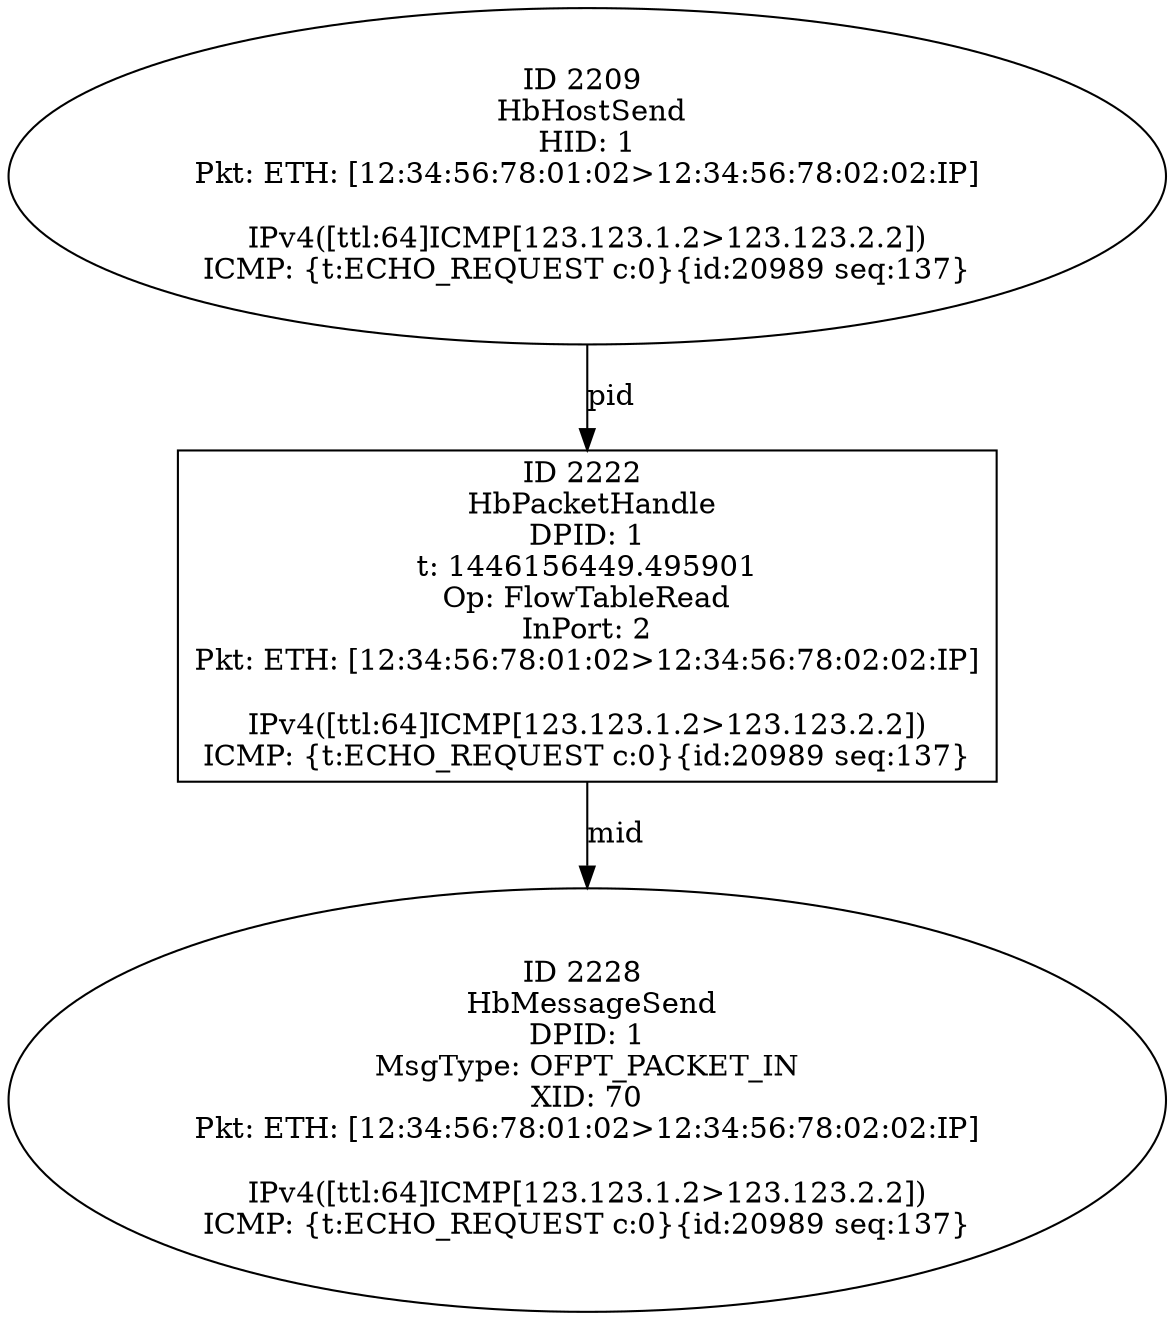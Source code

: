 strict digraph G {
2209 [shape=oval, event=<hb_events.HbHostSend object at 0x10f0c4590>, label="ID 2209 
 HbHostSend
HID: 1
Pkt: ETH: [12:34:56:78:01:02>12:34:56:78:02:02:IP]

IPv4([ttl:64]ICMP[123.123.1.2>123.123.2.2])
ICMP: {t:ECHO_REQUEST c:0}{id:20989 seq:137}"];
2228 [shape=oval, event=<hb_events.HbMessageSend object at 0x10f0c9590>, label="ID 2228 
 HbMessageSend
DPID: 1
MsgType: OFPT_PACKET_IN
XID: 70
Pkt: ETH: [12:34:56:78:01:02>12:34:56:78:02:02:IP]

IPv4([ttl:64]ICMP[123.123.1.2>123.123.2.2])
ICMP: {t:ECHO_REQUEST c:0}{id:20989 seq:137}"];
2222 [shape=box, event=<hb_events.HbPacketHandle object at 0x10f0ca710>, label="ID 2222 
 HbPacketHandle
DPID: 1
t: 1446156449.495901
Op: FlowTableRead
InPort: 2
Pkt: ETH: [12:34:56:78:01:02>12:34:56:78:02:02:IP]

IPv4([ttl:64]ICMP[123.123.1.2>123.123.2.2])
ICMP: {t:ECHO_REQUEST c:0}{id:20989 seq:137}"];
2209 -> 2222  [rel=pid, label=pid];
2222 -> 2228  [rel=mid, label=mid];
}
